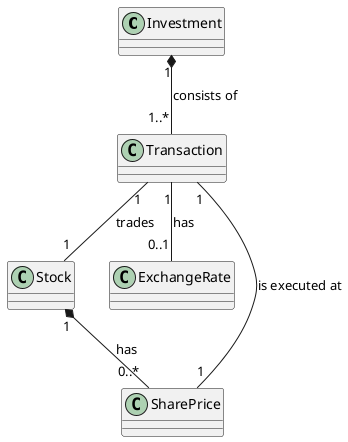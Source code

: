 @startuml

Investment "1" *-- "1..*" Transaction : consists of

Transaction "1" -- "1" Stock : trades
Transaction "1" -- "0..1" ExchangeRate : has
Transaction "1" -- "1" SharePrice : is executed at

Stock "1" *-- "0..*" SharePrice : has

@enduml
